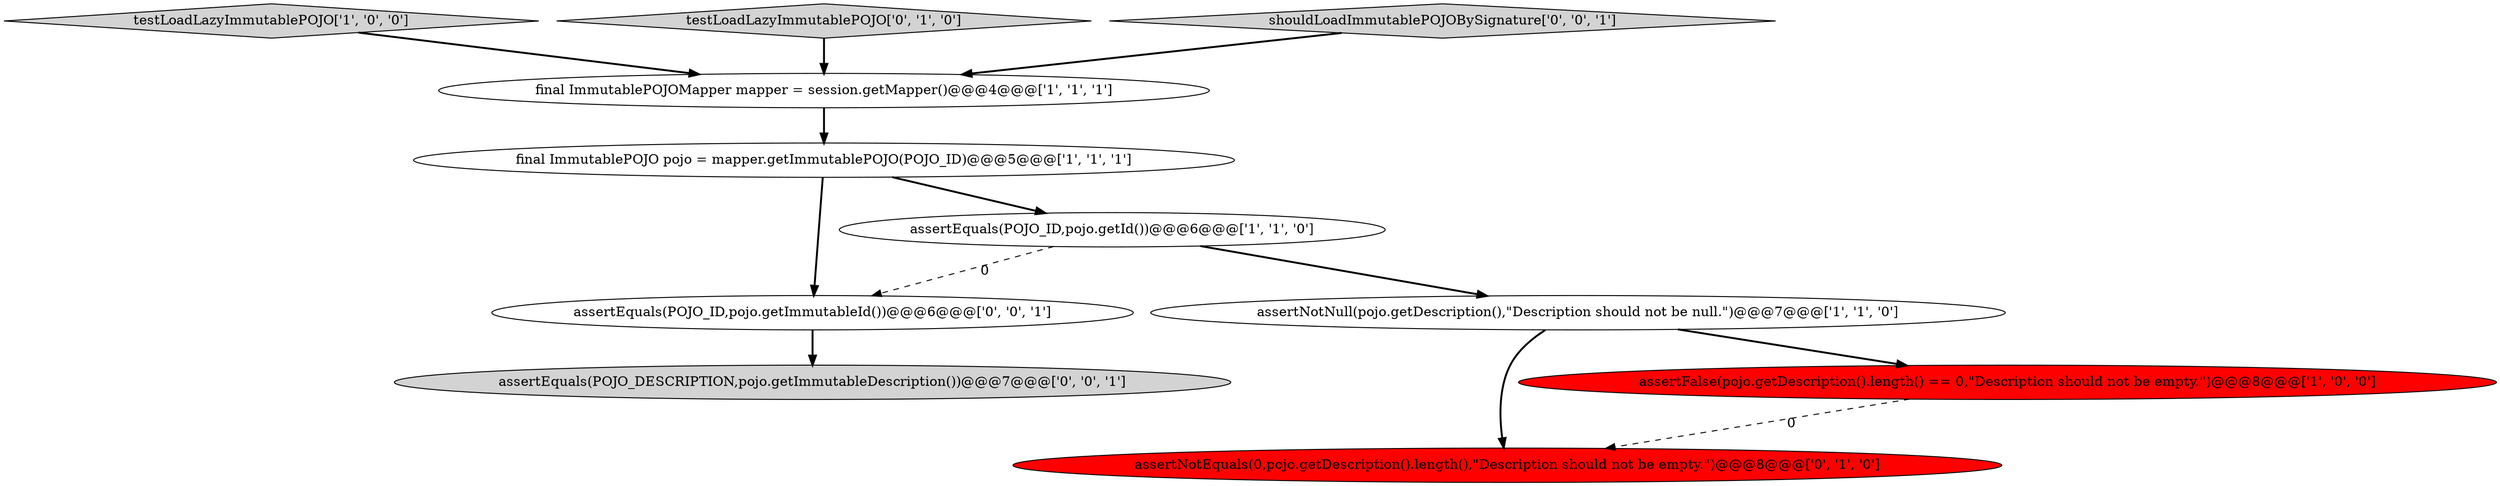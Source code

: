 digraph {
10 [style = filled, label = "assertEquals(POJO_ID,pojo.getImmutableId())@@@6@@@['0', '0', '1']", fillcolor = white, shape = ellipse image = "AAA0AAABBB3BBB"];
7 [style = filled, label = "assertNotEquals(0,pojo.getDescription().length(),\"Description should not be empty.\")@@@8@@@['0', '1', '0']", fillcolor = red, shape = ellipse image = "AAA1AAABBB2BBB"];
4 [style = filled, label = "assertFalse(pojo.getDescription().length() == 0,\"Description should not be empty.\")@@@8@@@['1', '0', '0']", fillcolor = red, shape = ellipse image = "AAA1AAABBB1BBB"];
1 [style = filled, label = "final ImmutablePOJO pojo = mapper.getImmutablePOJO(POJO_ID)@@@5@@@['1', '1', '1']", fillcolor = white, shape = ellipse image = "AAA0AAABBB1BBB"];
2 [style = filled, label = "assertEquals(POJO_ID,pojo.getId())@@@6@@@['1', '1', '0']", fillcolor = white, shape = ellipse image = "AAA0AAABBB1BBB"];
3 [style = filled, label = "assertNotNull(pojo.getDescription(),\"Description should not be null.\")@@@7@@@['1', '1', '0']", fillcolor = white, shape = ellipse image = "AAA0AAABBB1BBB"];
5 [style = filled, label = "testLoadLazyImmutablePOJO['1', '0', '0']", fillcolor = lightgray, shape = diamond image = "AAA0AAABBB1BBB"];
9 [style = filled, label = "assertEquals(POJO_DESCRIPTION,pojo.getImmutableDescription())@@@7@@@['0', '0', '1']", fillcolor = lightgray, shape = ellipse image = "AAA0AAABBB3BBB"];
0 [style = filled, label = "final ImmutablePOJOMapper mapper = session.getMapper()@@@4@@@['1', '1', '1']", fillcolor = white, shape = ellipse image = "AAA0AAABBB1BBB"];
6 [style = filled, label = "testLoadLazyImmutablePOJO['0', '1', '0']", fillcolor = lightgray, shape = diamond image = "AAA0AAABBB2BBB"];
8 [style = filled, label = "shouldLoadImmutablePOJOBySignature['0', '0', '1']", fillcolor = lightgray, shape = diamond image = "AAA0AAABBB3BBB"];
8->0 [style = bold, label=""];
1->2 [style = bold, label=""];
10->9 [style = bold, label=""];
6->0 [style = bold, label=""];
5->0 [style = bold, label=""];
3->7 [style = bold, label=""];
1->10 [style = bold, label=""];
4->7 [style = dashed, label="0"];
3->4 [style = bold, label=""];
0->1 [style = bold, label=""];
2->3 [style = bold, label=""];
2->10 [style = dashed, label="0"];
}
